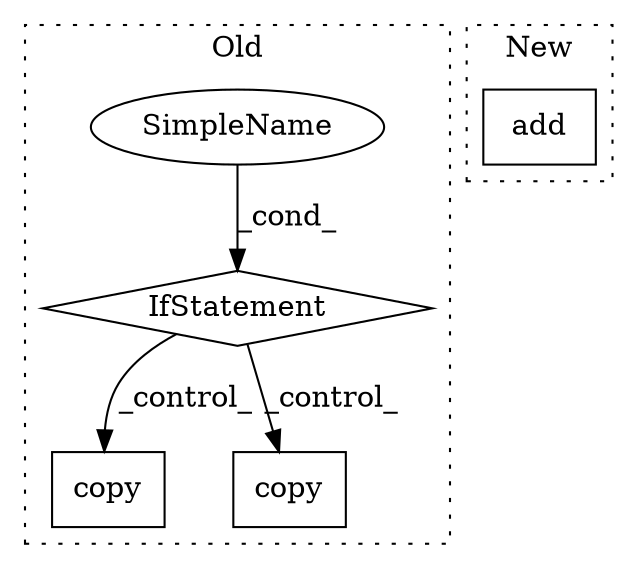 digraph G {
subgraph cluster0 {
1 [label="copy" a="32" s="18988,19008" l="5,1" shape="box"];
3 [label="IfStatement" a="25" s="18919,18963" l="4,2" shape="diamond"];
4 [label="SimpleName" a="42" s="" l="" shape="ellipse"];
5 [label="copy" a="32" s="19154,19175" l="5,1" shape="box"];
label = "Old";
style="dotted";
}
subgraph cluster1 {
2 [label="add" a="32" s="20588,20597" l="4,1" shape="box"];
label = "New";
style="dotted";
}
3 -> 1 [label="_control_"];
3 -> 5 [label="_control_"];
4 -> 3 [label="_cond_"];
}
